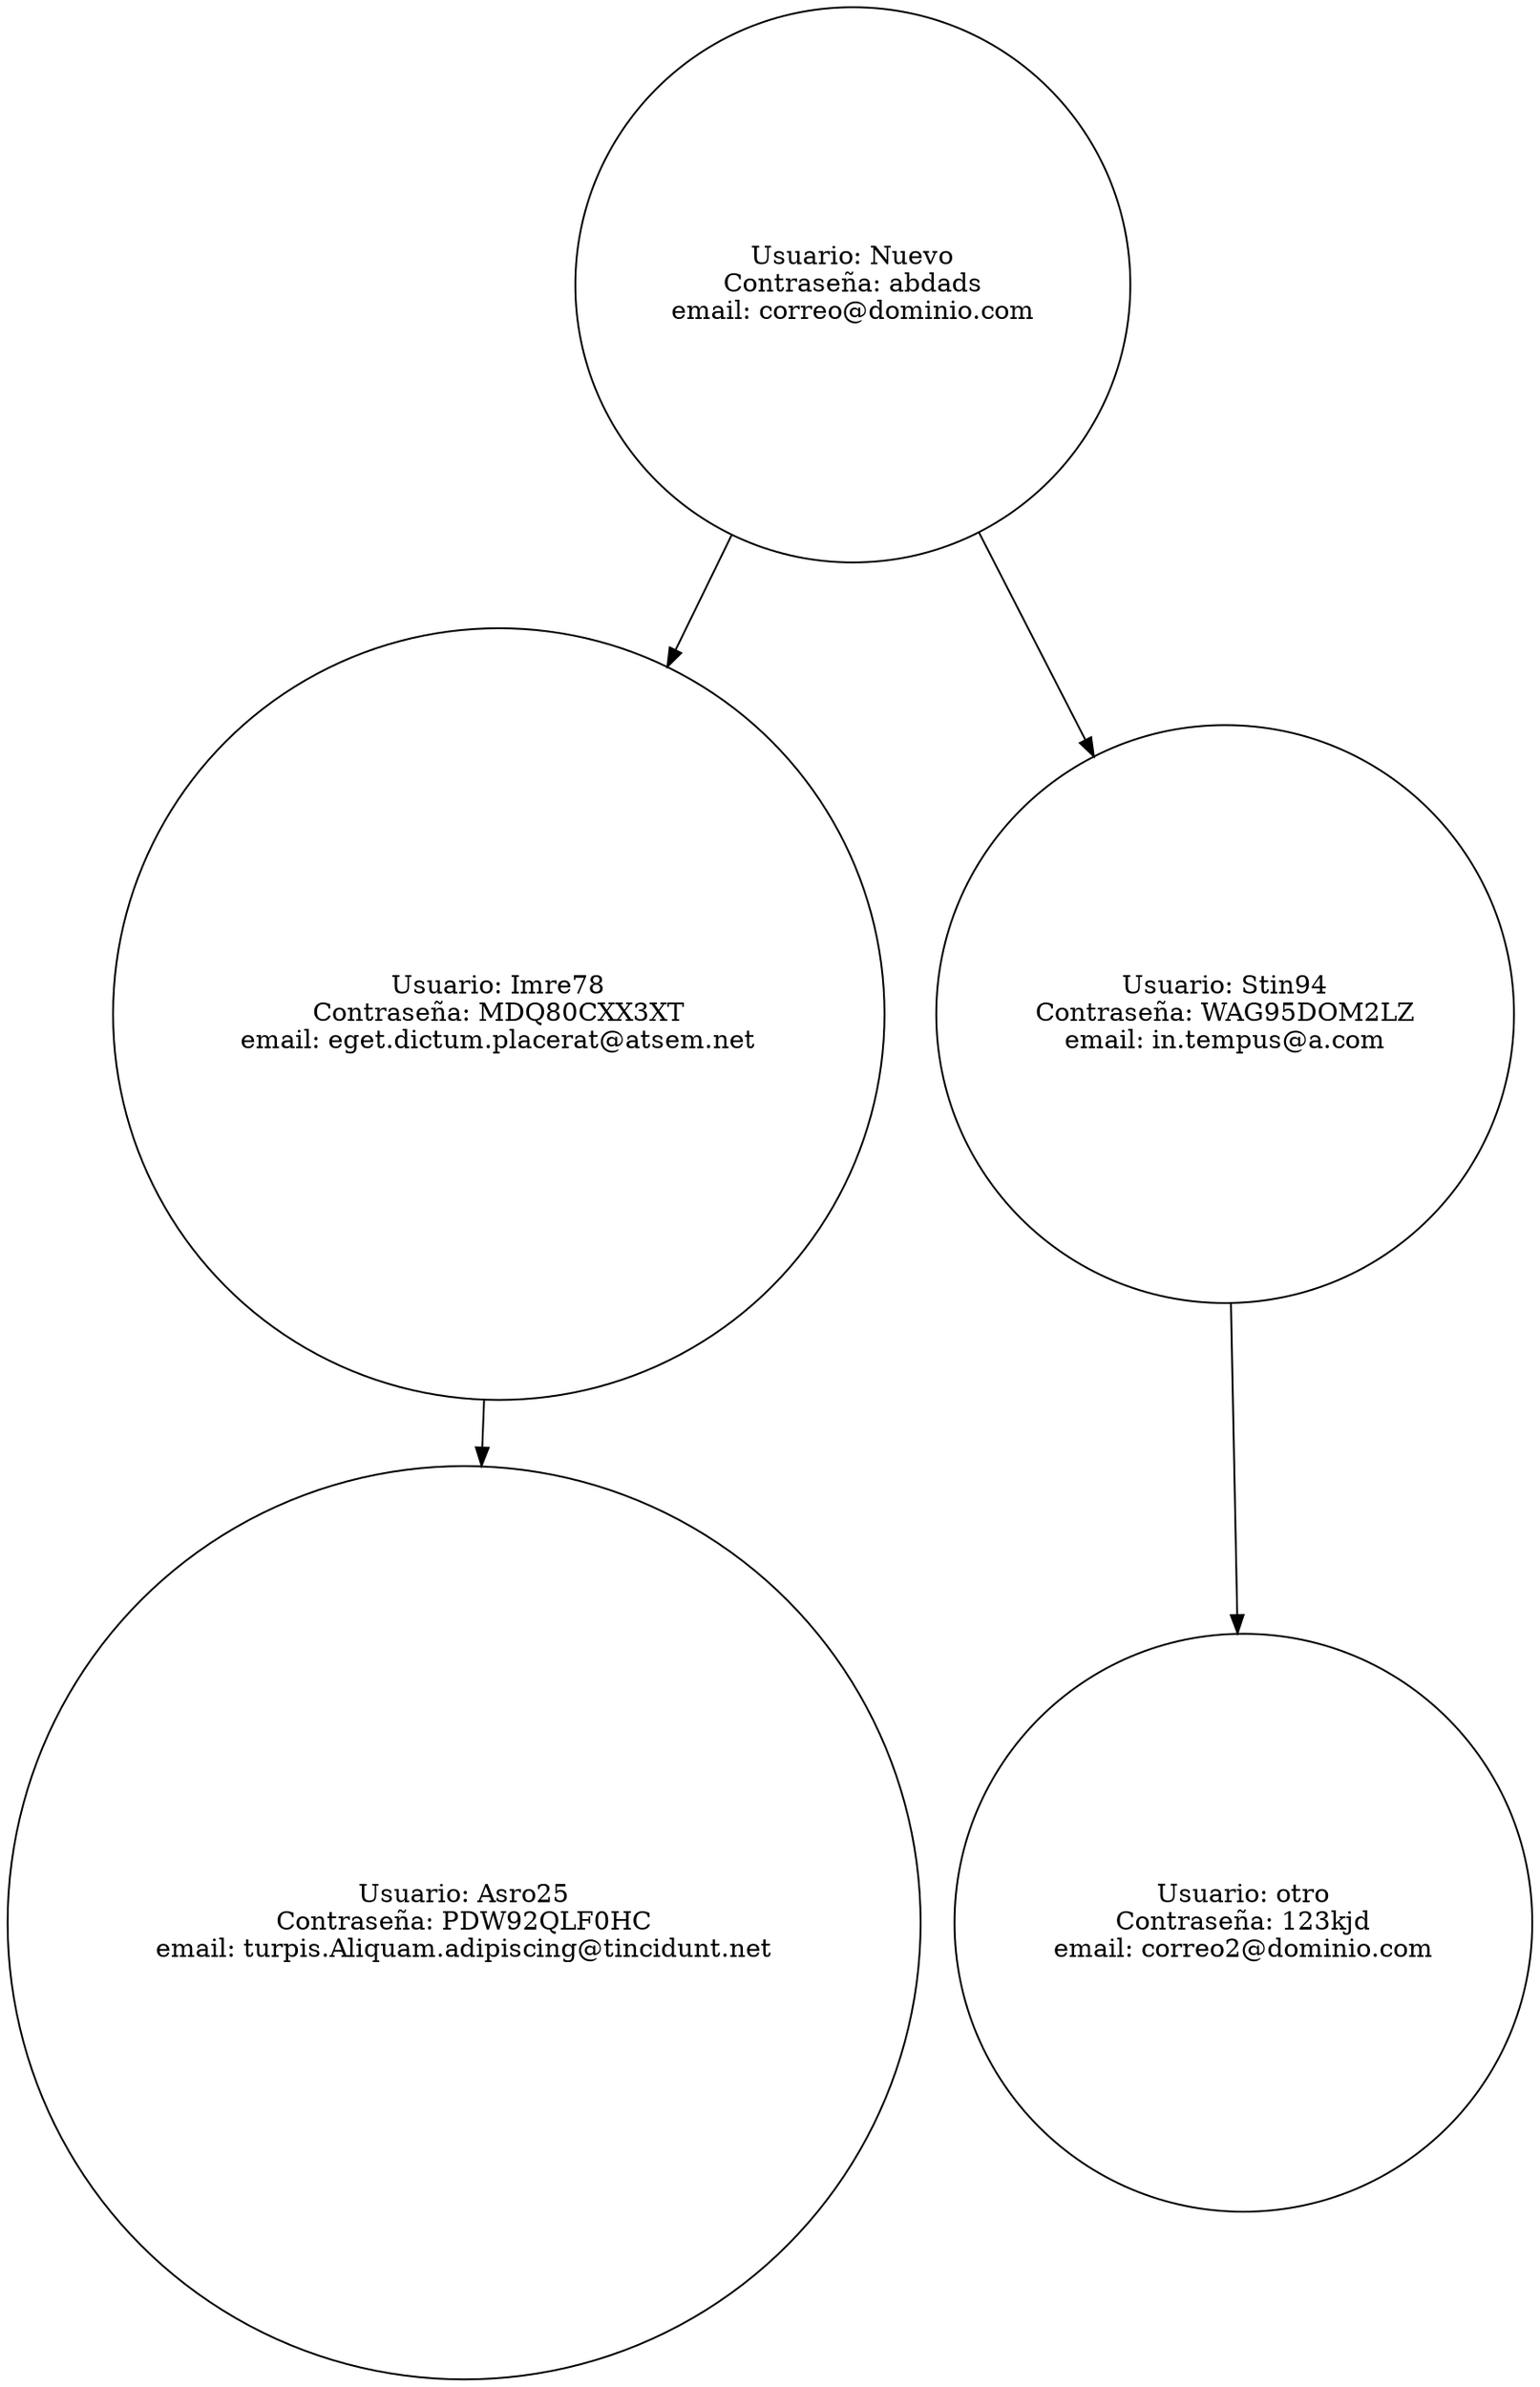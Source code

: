 Digraph contactos {
Rankdir=TD
node [shape =circle]
Nuevo [label="Usuario: Nuevo
Contraseña: abdads
email: correo@dominio.com"];
Imre78 [label="Usuario: Imre78
Contraseña: MDQ80CXX3XT
email: eget.dictum.placerat@atsem.net"];
Asro25 [label="Usuario: Asro25
Contraseña: PDW92QLF0HC
email: turpis.Aliquam.adipiscing@tincidunt.net"];
Imre78 -> Asro25;
Nuevo -> Imre78;
Stin94 [label="Usuario: Stin94
Contraseña: WAG95DOM2LZ
email: in.tempus@a.com"];
otro [label="Usuario: otro
Contraseña: 123kjd
email: correo2@dominio.com"];
Stin94 -> otro;
Nuevo -> Stin94;
}